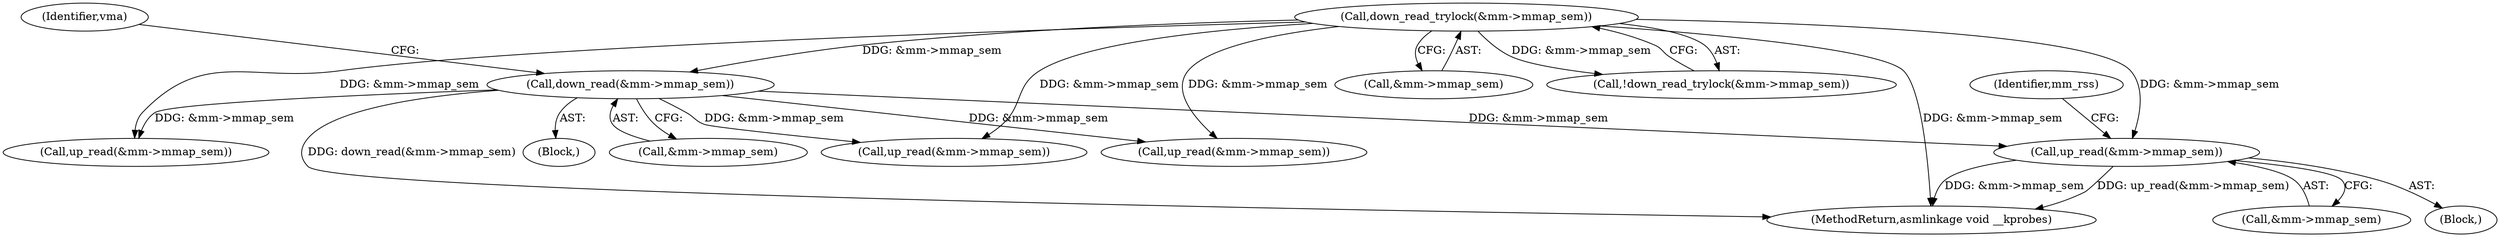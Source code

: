 digraph "0_linux_a8b0ca17b80e92faab46ee7179ba9e99ccb61233_44@API" {
"1000527" [label="(Call,up_read(&mm->mmap_sem))"];
"1000247" [label="(Call,down_read_trylock(&mm->mmap_sem))"];
"1000272" [label="(Call,down_read(&mm->mmap_sem))"];
"1000528" [label="(Call,&mm->mmap_sem)"];
"1000643" [label="(Call,up_read(&mm->mmap_sem))"];
"1000527" [label="(Call,up_read(&mm->mmap_sem))"];
"1000614" [label="(Call,up_read(&mm->mmap_sem))"];
"1000252" [label="(Block,)"];
"1000247" [label="(Call,down_read_trylock(&mm->mmap_sem))"];
"1000533" [label="(Identifier,mm_rss)"];
"1000278" [label="(Identifier,vma)"];
"1000272" [label="(Call,down_read(&mm->mmap_sem))"];
"1000248" [label="(Call,&mm->mmap_sem)"];
"1000117" [label="(Block,)"];
"1000246" [label="(Call,!down_read_trylock(&mm->mmap_sem))"];
"1000595" [label="(Call,up_read(&mm->mmap_sem))"];
"1000273" [label="(Call,&mm->mmap_sem)"];
"1000661" [label="(MethodReturn,asmlinkage void __kprobes)"];
"1000527" -> "1000117"  [label="AST: "];
"1000527" -> "1000528"  [label="CFG: "];
"1000528" -> "1000527"  [label="AST: "];
"1000533" -> "1000527"  [label="CFG: "];
"1000527" -> "1000661"  [label="DDG: &mm->mmap_sem"];
"1000527" -> "1000661"  [label="DDG: up_read(&mm->mmap_sem)"];
"1000247" -> "1000527"  [label="DDG: &mm->mmap_sem"];
"1000272" -> "1000527"  [label="DDG: &mm->mmap_sem"];
"1000247" -> "1000246"  [label="AST: "];
"1000247" -> "1000248"  [label="CFG: "];
"1000248" -> "1000247"  [label="AST: "];
"1000246" -> "1000247"  [label="CFG: "];
"1000247" -> "1000661"  [label="DDG: &mm->mmap_sem"];
"1000247" -> "1000246"  [label="DDG: &mm->mmap_sem"];
"1000247" -> "1000272"  [label="DDG: &mm->mmap_sem"];
"1000247" -> "1000595"  [label="DDG: &mm->mmap_sem"];
"1000247" -> "1000614"  [label="DDG: &mm->mmap_sem"];
"1000247" -> "1000643"  [label="DDG: &mm->mmap_sem"];
"1000272" -> "1000252"  [label="AST: "];
"1000272" -> "1000273"  [label="CFG: "];
"1000273" -> "1000272"  [label="AST: "];
"1000278" -> "1000272"  [label="CFG: "];
"1000272" -> "1000661"  [label="DDG: down_read(&mm->mmap_sem)"];
"1000272" -> "1000595"  [label="DDG: &mm->mmap_sem"];
"1000272" -> "1000614"  [label="DDG: &mm->mmap_sem"];
"1000272" -> "1000643"  [label="DDG: &mm->mmap_sem"];
}

